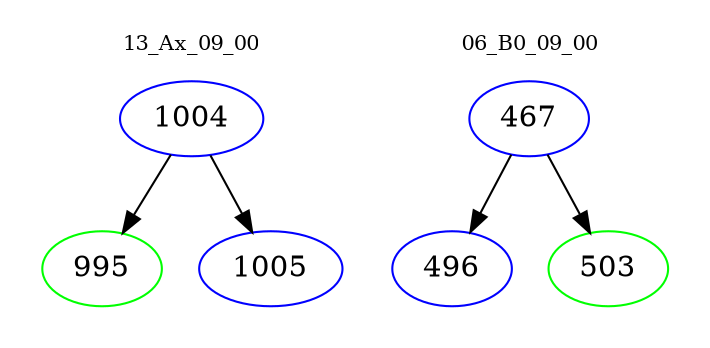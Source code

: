 digraph{
subgraph cluster_0 {
color = white
label = "13_Ax_09_00";
fontsize=10;
T0_1004 [label="1004", color="blue"]
T0_1004 -> T0_995 [color="black"]
T0_995 [label="995", color="green"]
T0_1004 -> T0_1005 [color="black"]
T0_1005 [label="1005", color="blue"]
}
subgraph cluster_1 {
color = white
label = "06_B0_09_00";
fontsize=10;
T1_467 [label="467", color="blue"]
T1_467 -> T1_496 [color="black"]
T1_496 [label="496", color="blue"]
T1_467 -> T1_503 [color="black"]
T1_503 [label="503", color="green"]
}
}
